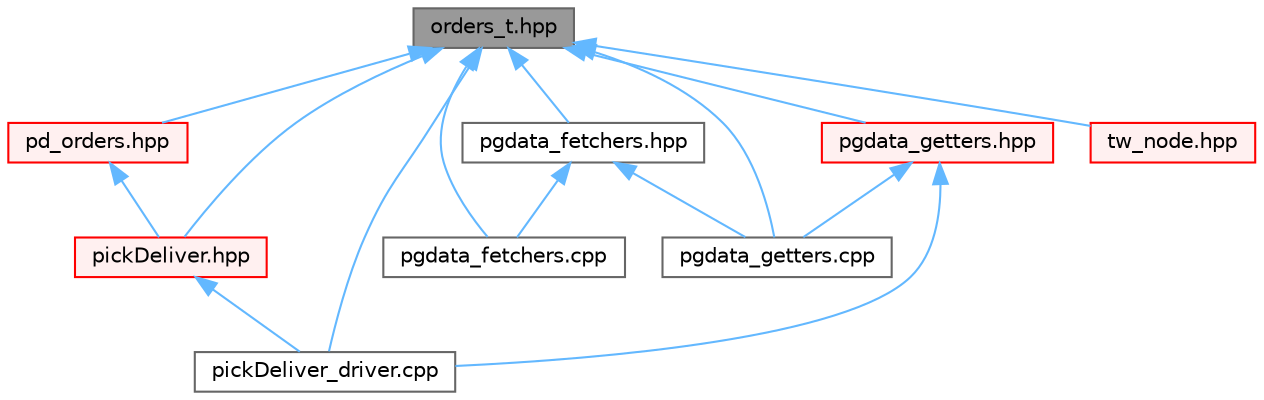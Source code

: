 digraph "orders_t.hpp"
{
 // LATEX_PDF_SIZE
  bgcolor="transparent";
  edge [fontname=Helvetica,fontsize=10,labelfontname=Helvetica,labelfontsize=10];
  node [fontname=Helvetica,fontsize=10,shape=box,height=0.2,width=0.4];
  Node1 [id="Node000001",label="orders_t.hpp",height=0.2,width=0.4,color="gray40", fillcolor="grey60", style="filled", fontcolor="black",tooltip=" "];
  Node1 -> Node2 [id="edge1_Node000001_Node000002",dir="back",color="steelblue1",style="solid",tooltip=" "];
  Node2 [id="Node000002",label="pd_orders.hpp",height=0.2,width=0.4,color="red", fillcolor="#FFF0F0", style="filled",URL="$pd__orders_8hpp.html",tooltip=" "];
  Node2 -> Node8 [id="edge2_Node000002_Node000008",dir="back",color="steelblue1",style="solid",tooltip=" "];
  Node8 [id="Node000008",label="pickDeliver.hpp",height=0.2,width=0.4,color="red", fillcolor="#FFF0F0", style="filled",URL="$pickDeliver_8hpp.html",tooltip=" "];
  Node8 -> Node14 [id="edge3_Node000008_Node000014",dir="back",color="steelblue1",style="solid",tooltip=" "];
  Node14 [id="Node000014",label="pickDeliver_driver.cpp",height=0.2,width=0.4,color="grey40", fillcolor="white", style="filled",URL="$pickDeliver__driver_8cpp.html",tooltip=" "];
  Node1 -> Node22 [id="edge4_Node000001_Node000022",dir="back",color="steelblue1",style="solid",tooltip=" "];
  Node22 [id="Node000022",label="pgdata_fetchers.cpp",height=0.2,width=0.4,color="grey40", fillcolor="white", style="filled",URL="$pgdata__fetchers_8cpp.html",tooltip=" "];
  Node1 -> Node23 [id="edge5_Node000001_Node000023",dir="back",color="steelblue1",style="solid",tooltip=" "];
  Node23 [id="Node000023",label="pgdata_fetchers.hpp",height=0.2,width=0.4,color="grey40", fillcolor="white", style="filled",URL="$pgdata__fetchers_8hpp.html",tooltip=" "];
  Node23 -> Node22 [id="edge6_Node000023_Node000022",dir="back",color="steelblue1",style="solid",tooltip=" "];
  Node23 -> Node24 [id="edge7_Node000023_Node000024",dir="back",color="steelblue1",style="solid",tooltip=" "];
  Node24 [id="Node000024",label="pgdata_getters.cpp",height=0.2,width=0.4,color="grey40", fillcolor="white", style="filled",URL="$pgdata__getters_8cpp.html",tooltip=" "];
  Node1 -> Node24 [id="edge8_Node000001_Node000024",dir="back",color="steelblue1",style="solid",tooltip=" "];
  Node1 -> Node25 [id="edge9_Node000001_Node000025",dir="back",color="steelblue1",style="solid",tooltip=" "];
  Node25 [id="Node000025",label="pgdata_getters.hpp",height=0.2,width=0.4,color="red", fillcolor="#FFF0F0", style="filled",URL="$pgdata__getters_8hpp.html",tooltip=" "];
  Node25 -> Node24 [id="edge10_Node000025_Node000024",dir="back",color="steelblue1",style="solid",tooltip=" "];
  Node25 -> Node14 [id="edge11_Node000025_Node000014",dir="back",color="steelblue1",style="solid",tooltip=" "];
  Node1 -> Node8 [id="edge12_Node000001_Node000008",dir="back",color="steelblue1",style="solid",tooltip=" "];
  Node1 -> Node14 [id="edge13_Node000001_Node000014",dir="back",color="steelblue1",style="solid",tooltip=" "];
  Node1 -> Node86 [id="edge14_Node000001_Node000086",dir="back",color="steelblue1",style="solid",tooltip=" "];
  Node86 [id="Node000086",label="tw_node.hpp",height=0.2,width=0.4,color="red", fillcolor="#FFF0F0", style="filled",URL="$tw__node_8hpp.html",tooltip=" "];
}
